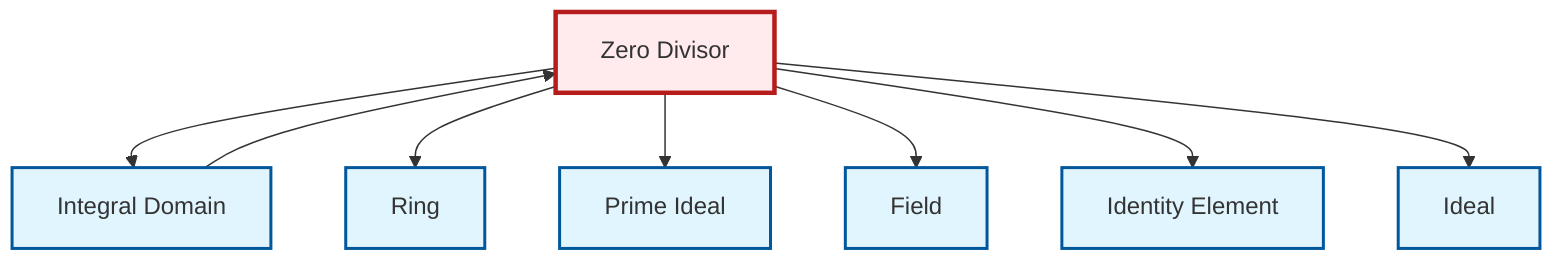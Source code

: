graph TD
    classDef definition fill:#e1f5fe,stroke:#01579b,stroke-width:2px
    classDef theorem fill:#f3e5f5,stroke:#4a148c,stroke-width:2px
    classDef axiom fill:#fff3e0,stroke:#e65100,stroke-width:2px
    classDef example fill:#e8f5e9,stroke:#1b5e20,stroke-width:2px
    classDef current fill:#ffebee,stroke:#b71c1c,stroke-width:3px
    def-prime-ideal["Prime Ideal"]:::definition
    def-field["Field"]:::definition
    def-ring["Ring"]:::definition
    def-ideal["Ideal"]:::definition
    def-identity-element["Identity Element"]:::definition
    def-zero-divisor["Zero Divisor"]:::definition
    def-integral-domain["Integral Domain"]:::definition
    def-zero-divisor --> def-integral-domain
    def-zero-divisor --> def-ring
    def-integral-domain --> def-zero-divisor
    def-zero-divisor --> def-prime-ideal
    def-zero-divisor --> def-field
    def-zero-divisor --> def-identity-element
    def-zero-divisor --> def-ideal
    class def-zero-divisor current